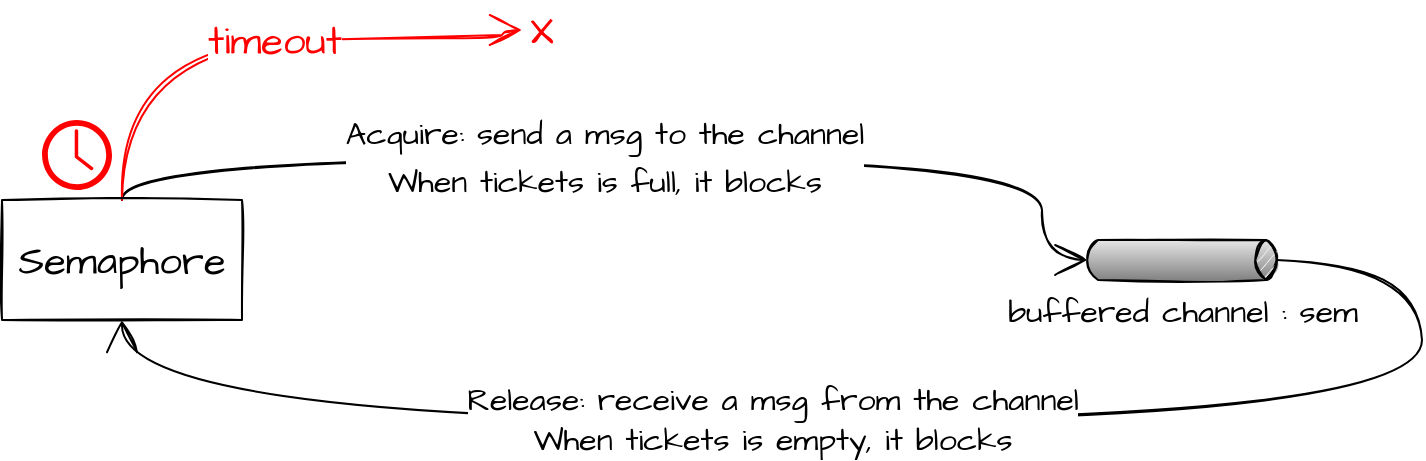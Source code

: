 <mxfile version="20.2.1" type="embed"><diagram id="inMPcjYvnmvmxzhDKLPN" name="Page-1"><mxGraphModel dx="1746" dy="1119" grid="1" gridSize="10" guides="1" tooltips="1" connect="1" arrows="1" fold="1" page="1" pageScale="1" pageWidth="827" pageHeight="1169" math="0" shadow="0"><root><mxCell id="0"/><mxCell id="1" parent="0"/><mxCell id="10" style="edgeStyle=orthogonalEdgeStyle;curved=1;rounded=0;sketch=1;hachureGap=4;orthogonalLoop=1;jettySize=auto;html=1;exitX=1;exitY=0.5;exitDx=-2.7;exitDy=0;exitPerimeter=0;entryX=0.5;entryY=1;entryDx=0;entryDy=0;fontFamily=Architects Daughter;fontSource=https%3A%2F%2Ffonts.googleapis.com%2Fcss%3Ffamily%3DArchitects%2BDaughter;fontSize=16;endArrow=open;startSize=14;endSize=14;sourcePerimeterSpacing=8;targetPerimeterSpacing=8;" parent="1" source="5" target="7" edge="1"><mxGeometry relative="1" as="geometry"><Array as="points"><mxPoint x="770" y="370"/><mxPoint x="770" y="450"/><mxPoint x="120" y="450"/></Array></mxGeometry></mxCell><mxCell id="11" value="Release: receive a msg from the channel&lt;br&gt;When tickets is empty, it blocks" style="edgeLabel;html=1;align=center;verticalAlign=middle;resizable=0;points=[];fontSize=16;fontFamily=Architects Daughter;" parent="10" vertex="1" connectable="0"><mxGeometry x="0.301" y="-3" relative="1" as="geometry"><mxPoint x="77" y="3" as="offset"/></mxGeometry></mxCell><mxCell id="5" value="&lt;span style=&quot;font-size: 16px;&quot;&gt;buffered channel : sem&lt;/span&gt;" style="strokeWidth=1;outlineConnect=0;dashed=0;align=center;fontSize=8;shape=mxgraph.eip.messageChannel;html=1;verticalLabelPosition=bottom;verticalAlign=top;sketch=1;hachureGap=4;fontFamily=Architects Daughter;fontSource=https%3A%2F%2Ffonts.googleapis.com%2Fcss%3Ffamily%3DArchitects%2BDaughter;" parent="1" vertex="1"><mxGeometry x="600" y="360" width="100" height="20" as="geometry"/></mxCell><mxCell id="8" style="edgeStyle=orthogonalEdgeStyle;curved=1;rounded=0;sketch=1;hachureGap=4;orthogonalLoop=1;jettySize=auto;html=1;exitX=0.5;exitY=0;exitDx=0;exitDy=0;entryX=0;entryY=0.5;entryDx=2.7;entryDy=0;entryPerimeter=0;fontFamily=Architects Daughter;fontSource=https%3A%2F%2Ffonts.googleapis.com%2Fcss%3Ffamily%3DArchitects%2BDaughter;fontSize=20;endArrow=open;startSize=14;endSize=14;sourcePerimeterSpacing=8;targetPerimeterSpacing=8;" parent="1" source="7" target="5" edge="1"><mxGeometry relative="1" as="geometry"><Array as="points"><mxPoint x="120" y="320"/><mxPoint x="580" y="320"/><mxPoint x="580" y="370"/></Array></mxGeometry></mxCell><mxCell id="9" value="&lt;span style=&quot;font-size: 16px;&quot;&gt;Acquire: send a msg to the channel&lt;br&gt;When tickets is full, it blocks&lt;br&gt;&lt;/span&gt;" style="edgeLabel;html=1;align=center;verticalAlign=middle;resizable=0;points=[];fontSize=20;fontFamily=Architects Daughter;" parent="8" vertex="1" connectable="0"><mxGeometry x="-0.145" y="3" relative="1" as="geometry"><mxPoint x="24" as="offset"/></mxGeometry></mxCell><mxCell id="12" style="edgeStyle=orthogonalEdgeStyle;curved=1;rounded=0;sketch=1;hachureGap=4;orthogonalLoop=1;jettySize=auto;html=1;exitX=0.5;exitY=0;exitDx=0;exitDy=0;fontFamily=Architects Daughter;fontSource=https%3A%2F%2Ffonts.googleapis.com%2Fcss%3Ffamily%3DArchitects%2BDaughter;fontSize=16;endArrow=open;startSize=14;endSize=14;sourcePerimeterSpacing=8;targetPerimeterSpacing=8;entryX=0;entryY=0.5;entryDx=0;entryDy=0;strokeColor=#FF0000;" parent="1" source="7" edge="1"><mxGeometry relative="1" as="geometry"><mxPoint x="320" y="255" as="targetPoint"/><Array as="points"><mxPoint x="120" y="260"/><mxPoint x="310" y="260"/><mxPoint x="310" y="255"/></Array></mxGeometry></mxCell><mxCell id="17" value="timeout" style="edgeLabel;html=1;align=center;verticalAlign=middle;resizable=0;points=[];fontSize=20;fontFamily=Architects Daughter;fontColor=#FF0000;" parent="12" vertex="1" connectable="0"><mxGeometry x="0.095" relative="1" as="geometry"><mxPoint as="offset"/></mxGeometry></mxCell><mxCell id="7" value="&lt;font style=&quot;font-size: 20px;&quot;&gt;Semaphore&lt;/font&gt;" style="rounded=0;whiteSpace=wrap;html=1;sketch=1;hachureGap=4;fontFamily=Architects Daughter;fontSource=https%3A%2F%2Ffonts.googleapis.com%2Fcss%3Ffamily%3DArchitects%2BDaughter;fontSize=16;" parent="1" vertex="1"><mxGeometry x="60" y="340" width="120" height="60" as="geometry"/></mxCell><mxCell id="15" value="&lt;font style=&quot;font-size: 20px;&quot;&gt;X&lt;/font&gt;" style="text;html=1;strokeColor=none;fillColor=none;align=center;verticalAlign=middle;whiteSpace=wrap;rounded=0;sketch=1;hachureGap=4;fontFamily=Architects Daughter;fontSource=https%3A%2F%2Ffonts.googleapis.com%2Fcss%3Ffamily%3DArchitects%2BDaughter;fontSize=16;fontColor=#FF0000;" parent="1" vertex="1"><mxGeometry x="300" y="240" width="60" height="30" as="geometry"/></mxCell><mxCell id="16" value="" style="sketch=0;pointerEvents=1;shadow=0;dashed=0;html=1;strokeColor=none;fillColor=#FF0000;labelPosition=center;verticalLabelPosition=bottom;verticalAlign=top;outlineConnect=0;align=center;shape=mxgraph.office.concepts.clock;hachureGap=4;fontFamily=Architects Daughter;fontSource=https%3A%2F%2Ffonts.googleapis.com%2Fcss%3Ffamily%3DArchitects%2BDaughter;fontSize=20;fontColor=#FF0000;" parent="1" vertex="1"><mxGeometry x="80" y="300" width="35" height="35" as="geometry"/></mxCell></root></mxGraphModel></diagram></mxfile>